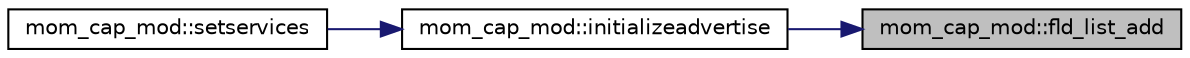 digraph "mom_cap_mod::fld_list_add"
{
 // INTERACTIVE_SVG=YES
 // LATEX_PDF_SIZE
  edge [fontname="Helvetica",fontsize="10",labelfontname="Helvetica",labelfontsize="10"];
  node [fontname="Helvetica",fontsize="10",shape=record];
  rankdir="RL";
  Node1 [label="mom_cap_mod::fld_list_add",height=0.2,width=0.4,color="black", fillcolor="grey75", style="filled", fontcolor="black",tooltip="Set up list of field information."];
  Node1 -> Node2 [dir="back",color="midnightblue",fontsize="10",style="solid",fontname="Helvetica"];
  Node2 [label="mom_cap_mod::initializeadvertise",height=0.2,width=0.4,color="black", fillcolor="white", style="filled",URL="$namespacemom__cap__mod.html#a2ec10447622ec1cd4cb568c194b8de61",tooltip="Called by NUOPC to advertise import and export fields. \"Advertise\" simply means that the standard nam..."];
  Node2 -> Node3 [dir="back",color="midnightblue",fontsize="10",style="solid",fontname="Helvetica"];
  Node3 [label="mom_cap_mod::setservices",height=0.2,width=0.4,color="black", fillcolor="white", style="filled",URL="$namespacemom__cap__mod.html#ae0439afc4c901d9850515768bdaaed09",tooltip="NUOPC SetService method is the only public entry point. SetServices registers all of the user-provide..."];
}
